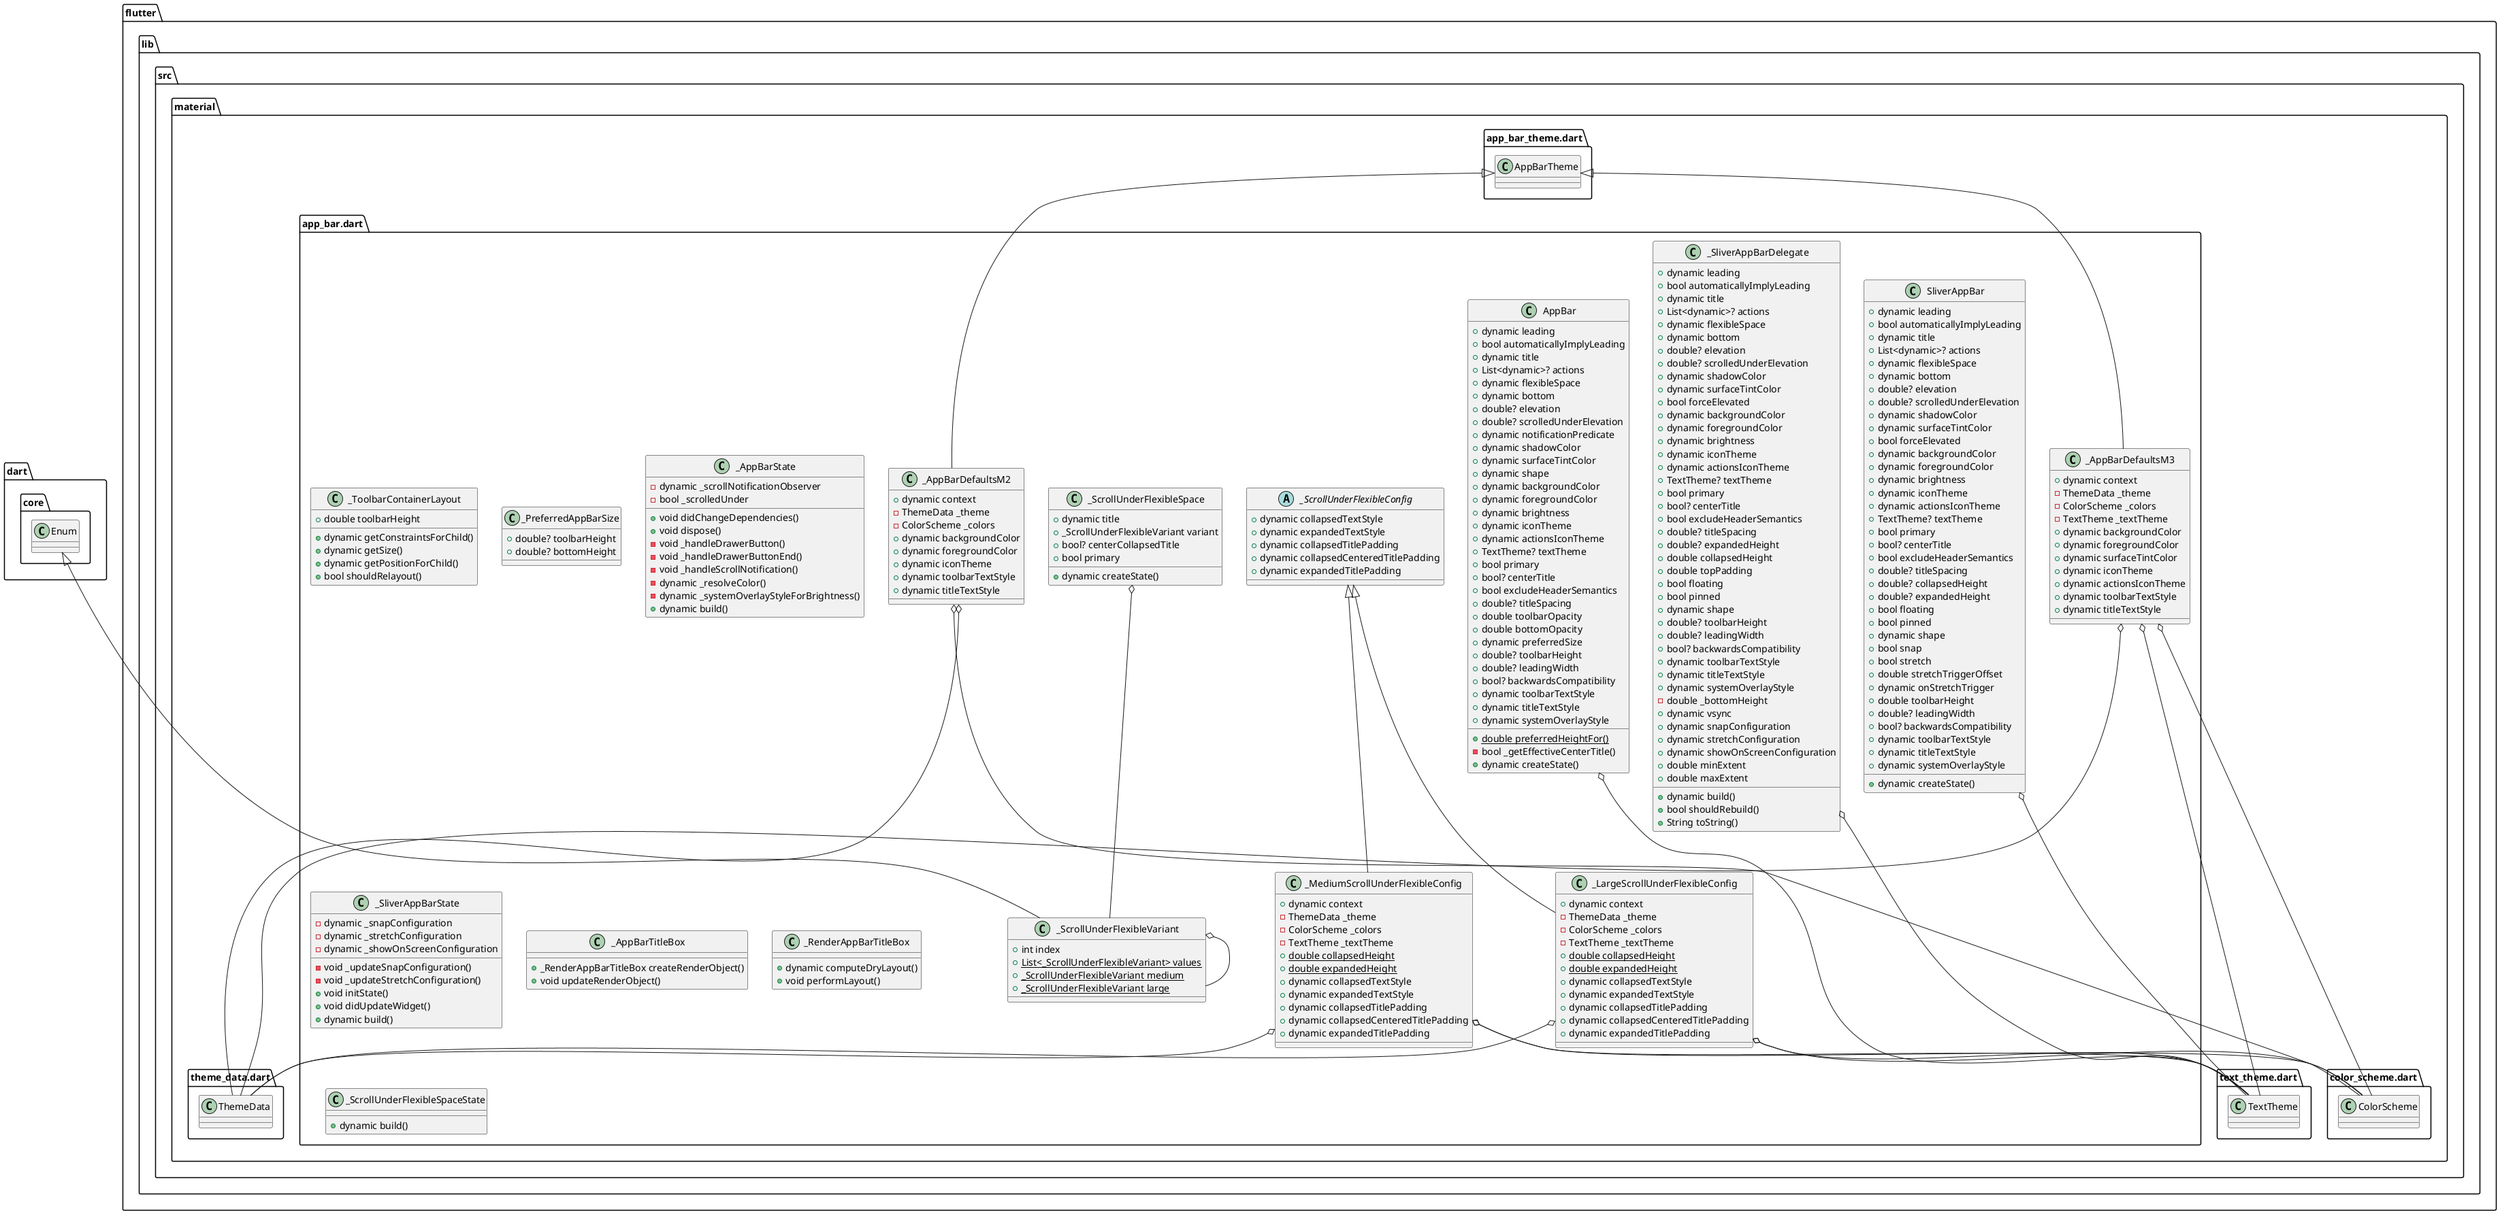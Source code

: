 @startuml
set namespaceSeparator ::

class "flutter::lib::src::material::app_bar.dart::_ToolbarContainerLayout" {
  +double toolbarHeight
  +dynamic getConstraintsForChild()
  +dynamic getSize()
  +dynamic getPositionForChild()
  +bool shouldRelayout()
}

class "flutter::lib::src::material::app_bar.dart::_PreferredAppBarSize" {
  +double? toolbarHeight
  +double? bottomHeight
}

class "flutter::lib::src::material::app_bar.dart::AppBar" {
  +dynamic leading
  +bool automaticallyImplyLeading
  +dynamic title
  +List<dynamic>? actions
  +dynamic flexibleSpace
  +dynamic bottom
  +double? elevation
  +double? scrolledUnderElevation
  +dynamic notificationPredicate
  +dynamic shadowColor
  +dynamic surfaceTintColor
  +dynamic shape
  +dynamic backgroundColor
  +dynamic foregroundColor
  +dynamic brightness
  +dynamic iconTheme
  +dynamic actionsIconTheme
  +TextTheme? textTheme
  +bool primary
  +bool? centerTitle
  +bool excludeHeaderSemantics
  +double? titleSpacing
  +double toolbarOpacity
  +double bottomOpacity
  +dynamic preferredSize
  +double? toolbarHeight
  +double? leadingWidth
  +bool? backwardsCompatibility
  +dynamic toolbarTextStyle
  +dynamic titleTextStyle
  +dynamic systemOverlayStyle
  {static} +double preferredHeightFor()
  -bool _getEffectiveCenterTitle()
  +dynamic createState()
}

"flutter::lib::src::material::app_bar.dart::AppBar" o-- "flutter::lib::src::material::text_theme.dart::TextTheme"

class "flutter::lib::src::material::app_bar.dart::_AppBarState" {
  -dynamic _scrollNotificationObserver
  -bool _scrolledUnder
  +void didChangeDependencies()
  +void dispose()
  -void _handleDrawerButton()
  -void _handleDrawerButtonEnd()
  -void _handleScrollNotification()
  -dynamic _resolveColor()
  -dynamic _systemOverlayStyleForBrightness()
  +dynamic build()
}

class "flutter::lib::src::material::app_bar.dart::_SliverAppBarDelegate" {
  +dynamic leading
  +bool automaticallyImplyLeading
  +dynamic title
  +List<dynamic>? actions
  +dynamic flexibleSpace
  +dynamic bottom
  +double? elevation
  +double? scrolledUnderElevation
  +dynamic shadowColor
  +dynamic surfaceTintColor
  +bool forceElevated
  +dynamic backgroundColor
  +dynamic foregroundColor
  +dynamic brightness
  +dynamic iconTheme
  +dynamic actionsIconTheme
  +TextTheme? textTheme
  +bool primary
  +bool? centerTitle
  +bool excludeHeaderSemantics
  +double? titleSpacing
  +double? expandedHeight
  +double collapsedHeight
  +double topPadding
  +bool floating
  +bool pinned
  +dynamic shape
  +double? toolbarHeight
  +double? leadingWidth
  +bool? backwardsCompatibility
  +dynamic toolbarTextStyle
  +dynamic titleTextStyle
  +dynamic systemOverlayStyle
  -double _bottomHeight
  +dynamic vsync
  +dynamic snapConfiguration
  +dynamic stretchConfiguration
  +dynamic showOnScreenConfiguration
  +double minExtent
  +double maxExtent
  +dynamic build()
  +bool shouldRebuild()
  +String toString()
}

"flutter::lib::src::material::app_bar.dart::_SliverAppBarDelegate" o-- "flutter::lib::src::material::text_theme.dart::TextTheme"

class "flutter::lib::src::material::app_bar.dart::SliverAppBar" {
  +dynamic leading
  +bool automaticallyImplyLeading
  +dynamic title
  +List<dynamic>? actions
  +dynamic flexibleSpace
  +dynamic bottom
  +double? elevation
  +double? scrolledUnderElevation
  +dynamic shadowColor
  +dynamic surfaceTintColor
  +bool forceElevated
  +dynamic backgroundColor
  +dynamic foregroundColor
  +dynamic brightness
  +dynamic iconTheme
  +dynamic actionsIconTheme
  +TextTheme? textTheme
  +bool primary
  +bool? centerTitle
  +bool excludeHeaderSemantics
  +double? titleSpacing
  +double? collapsedHeight
  +double? expandedHeight
  +bool floating
  +bool pinned
  +dynamic shape
  +bool snap
  +bool stretch
  +double stretchTriggerOffset
  +dynamic onStretchTrigger
  +double toolbarHeight
  +double? leadingWidth
  +bool? backwardsCompatibility
  +dynamic toolbarTextStyle
  +dynamic titleTextStyle
  +dynamic systemOverlayStyle
  +dynamic createState()
}

"flutter::lib::src::material::app_bar.dart::SliverAppBar" o-- "flutter::lib::src::material::text_theme.dart::TextTheme"

class "flutter::lib::src::material::app_bar.dart::_SliverAppBarState" {
  -dynamic _snapConfiguration
  -dynamic _stretchConfiguration
  -dynamic _showOnScreenConfiguration
  -void _updateSnapConfiguration()
  -void _updateStretchConfiguration()
  +void initState()
  +void didUpdateWidget()
  +dynamic build()
}

class "flutter::lib::src::material::app_bar.dart::_AppBarTitleBox" {
  +_RenderAppBarTitleBox createRenderObject()
  +void updateRenderObject()
}

class "flutter::lib::src::material::app_bar.dart::_RenderAppBarTitleBox" {
  +dynamic computeDryLayout()
  +void performLayout()
}

class "flutter::lib::src::material::app_bar.dart::_ScrollUnderFlexibleSpace" {
  +dynamic title
  +_ScrollUnderFlexibleVariant variant
  +bool? centerCollapsedTitle
  +bool primary
  +dynamic createState()
}

"flutter::lib::src::material::app_bar.dart::_ScrollUnderFlexibleSpace" o-- "flutter::lib::src::material::app_bar.dart::_ScrollUnderFlexibleVariant"

class "flutter::lib::src::material::app_bar.dart::_ScrollUnderFlexibleSpaceState" {
  +dynamic build()
}

class "flutter::lib::src::material::app_bar.dart::_AppBarDefaultsM2" {
  +dynamic context
  -ThemeData _theme
  -ColorScheme _colors
  +dynamic backgroundColor
  +dynamic foregroundColor
  +dynamic iconTheme
  +dynamic toolbarTextStyle
  +dynamic titleTextStyle
}

"flutter::lib::src::material::app_bar.dart::_AppBarDefaultsM2" o-- "flutter::lib::src::material::theme_data.dart::ThemeData"
"flutter::lib::src::material::app_bar.dart::_AppBarDefaultsM2" o-- "flutter::lib::src::material::color_scheme.dart::ColorScheme"
"flutter::lib::src::material::app_bar_theme.dart::AppBarTheme" <|-- "flutter::lib::src::material::app_bar.dart::_AppBarDefaultsM2"

class "flutter::lib::src::material::app_bar.dart::_AppBarDefaultsM3" {
  +dynamic context
  -ThemeData _theme
  -ColorScheme _colors
  -TextTheme _textTheme
  +dynamic backgroundColor
  +dynamic foregroundColor
  +dynamic surfaceTintColor
  +dynamic iconTheme
  +dynamic actionsIconTheme
  +dynamic toolbarTextStyle
  +dynamic titleTextStyle
}

"flutter::lib::src::material::app_bar.dart::_AppBarDefaultsM3" o-- "flutter::lib::src::material::theme_data.dart::ThemeData"
"flutter::lib::src::material::app_bar.dart::_AppBarDefaultsM3" o-- "flutter::lib::src::material::color_scheme.dart::ColorScheme"
"flutter::lib::src::material::app_bar.dart::_AppBarDefaultsM3" o-- "flutter::lib::src::material::text_theme.dart::TextTheme"
"flutter::lib::src::material::app_bar_theme.dart::AppBarTheme" <|-- "flutter::lib::src::material::app_bar.dart::_AppBarDefaultsM3"

class "flutter::lib::src::material::app_bar.dart::_MediumScrollUnderFlexibleConfig" {
  +dynamic context
  -ThemeData _theme
  -ColorScheme _colors
  -TextTheme _textTheme
  {static} +double collapsedHeight
  {static} +double expandedHeight
  +dynamic collapsedTextStyle
  +dynamic expandedTextStyle
  +dynamic collapsedTitlePadding
  +dynamic collapsedCenteredTitlePadding
  +dynamic expandedTitlePadding
}

"flutter::lib::src::material::app_bar.dart::_MediumScrollUnderFlexibleConfig" o-- "flutter::lib::src::material::theme_data.dart::ThemeData"
"flutter::lib::src::material::app_bar.dart::_MediumScrollUnderFlexibleConfig" o-- "flutter::lib::src::material::color_scheme.dart::ColorScheme"
"flutter::lib::src::material::app_bar.dart::_MediumScrollUnderFlexibleConfig" o-- "flutter::lib::src::material::text_theme.dart::TextTheme"
"flutter::lib::src::material::app_bar.dart::_ScrollUnderFlexibleConfig" <|-- "flutter::lib::src::material::app_bar.dart::_MediumScrollUnderFlexibleConfig"

class "flutter::lib::src::material::app_bar.dart::_LargeScrollUnderFlexibleConfig" {
  +dynamic context
  -ThemeData _theme
  -ColorScheme _colors
  -TextTheme _textTheme
  {static} +double collapsedHeight
  {static} +double expandedHeight
  +dynamic collapsedTextStyle
  +dynamic expandedTextStyle
  +dynamic collapsedTitlePadding
  +dynamic collapsedCenteredTitlePadding
  +dynamic expandedTitlePadding
}

"flutter::lib::src::material::app_bar.dart::_LargeScrollUnderFlexibleConfig" o-- "flutter::lib::src::material::theme_data.dart::ThemeData"
"flutter::lib::src::material::app_bar.dart::_LargeScrollUnderFlexibleConfig" o-- "flutter::lib::src::material::color_scheme.dart::ColorScheme"
"flutter::lib::src::material::app_bar.dart::_LargeScrollUnderFlexibleConfig" o-- "flutter::lib::src::material::text_theme.dart::TextTheme"
"flutter::lib::src::material::app_bar.dart::_ScrollUnderFlexibleConfig" <|-- "flutter::lib::src::material::app_bar.dart::_LargeScrollUnderFlexibleConfig"

class "flutter::lib::src::material::app_bar.dart::_ScrollUnderFlexibleVariant" {
  +int index
  {static} +List<_ScrollUnderFlexibleVariant> values
  {static} +_ScrollUnderFlexibleVariant medium
  {static} +_ScrollUnderFlexibleVariant large
}

"flutter::lib::src::material::app_bar.dart::_ScrollUnderFlexibleVariant" o-- "flutter::lib::src::material::app_bar.dart::_ScrollUnderFlexibleVariant"
"dart::core::Enum" <|-- "flutter::lib::src::material::app_bar.dart::_ScrollUnderFlexibleVariant"

abstract class "flutter::lib::src::material::app_bar.dart::_ScrollUnderFlexibleConfig" {
  +dynamic collapsedTextStyle
  +dynamic expandedTextStyle
  +dynamic collapsedTitlePadding
  +dynamic collapsedCenteredTitlePadding
  +dynamic expandedTitlePadding
}


@enduml